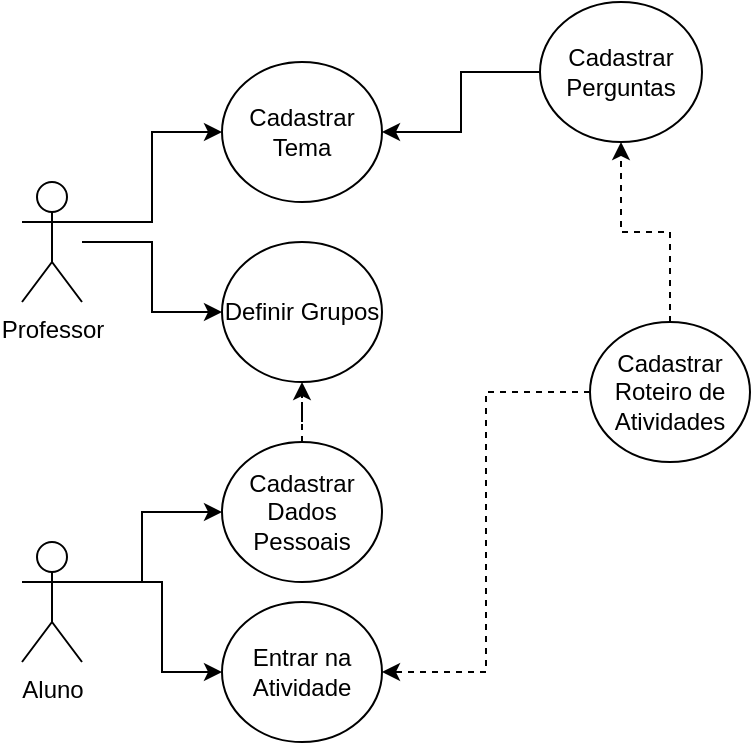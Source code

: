 <mxfile version="13.3.2" type="device" pages="2"><diagram id="03ozXA9dDykyI63uWAv8" name="Page-1"><mxGraphModel dx="946" dy="649" grid="1" gridSize="10" guides="1" tooltips="1" connect="1" arrows="1" fold="1" page="1" pageScale="1" pageWidth="827" pageHeight="1169" math="0" shadow="0"><root><mxCell id="0"/><mxCell id="1" parent="0"/><mxCell id="Y_nYW8GjOcAkPLhQ7aca-4" style="edgeStyle=orthogonalEdgeStyle;rounded=0;orthogonalLoop=1;jettySize=auto;html=1;entryX=0;entryY=0.5;entryDx=0;entryDy=0;" parent="1" source="sarBRVryFSbGuhJHJtAo-1" target="Y_nYW8GjOcAkPLhQ7aca-2" edge="1"><mxGeometry relative="1" as="geometry"/></mxCell><object label="Professor" id="sarBRVryFSbGuhJHJtAo-1"><mxCell style="shape=umlActor;verticalLabelPosition=bottom;labelBackgroundColor=#ffffff;verticalAlign=top;html=1;" parent="1" vertex="1"><mxGeometry x="50" y="100" width="30" height="60" as="geometry"/></mxCell></object><mxCell id="sarBRVryFSbGuhJHJtAo-13" style="edgeStyle=orthogonalEdgeStyle;rounded=0;orthogonalLoop=1;jettySize=auto;html=1;exitX=1;exitY=0.333;exitDx=0;exitDy=0;exitPerimeter=0;" parent="1" source="sarBRVryFSbGuhJHJtAo-1" target="sarBRVryFSbGuhJHJtAo-10" edge="1"><mxGeometry relative="1" as="geometry"/></mxCell><mxCell id="sarBRVryFSbGuhJHJtAo-10" value="Cadastrar Tema" style="ellipse;whiteSpace=wrap;html=1;" parent="1" vertex="1"><mxGeometry x="150" y="40" width="80" height="70" as="geometry"/></mxCell><mxCell id="sarBRVryFSbGuhJHJtAo-24" style="edgeStyle=orthogonalEdgeStyle;rounded=0;orthogonalLoop=1;jettySize=auto;html=1;" parent="1" source="sarBRVryFSbGuhJHJtAo-11" target="sarBRVryFSbGuhJHJtAo-10" edge="1"><mxGeometry relative="1" as="geometry"/></mxCell><mxCell id="sarBRVryFSbGuhJHJtAo-11" value="Cadastrar Perguntas" style="ellipse;whiteSpace=wrap;html=1;" parent="1" vertex="1"><mxGeometry x="309" y="10" width="81" height="70" as="geometry"/></mxCell><mxCell id="sarBRVryFSbGuhJHJtAo-17" style="edgeStyle=orthogonalEdgeStyle;rounded=0;orthogonalLoop=1;jettySize=auto;html=1;exitX=1;exitY=0.333;exitDx=0;exitDy=0;exitPerimeter=0;" parent="1" source="sarBRVryFSbGuhJHJtAo-14" target="sarBRVryFSbGuhJHJtAo-15" edge="1"><mxGeometry relative="1" as="geometry"><Array as="points"><mxPoint x="110" y="300"/><mxPoint x="110" y="265"/></Array></mxGeometry></mxCell><mxCell id="sarBRVryFSbGuhJHJtAo-18" style="edgeStyle=orthogonalEdgeStyle;rounded=0;orthogonalLoop=1;jettySize=auto;html=1;exitX=1;exitY=0.333;exitDx=0;exitDy=0;exitPerimeter=0;entryX=0;entryY=0.5;entryDx=0;entryDy=0;" parent="1" source="sarBRVryFSbGuhJHJtAo-14" target="sarBRVryFSbGuhJHJtAo-16" edge="1"><mxGeometry relative="1" as="geometry"><Array as="points"><mxPoint x="120" y="300"/><mxPoint x="120" y="345"/></Array></mxGeometry></mxCell><mxCell id="sarBRVryFSbGuhJHJtAo-14" value="Aluno" style="shape=umlActor;verticalLabelPosition=bottom;labelBackgroundColor=#ffffff;verticalAlign=top;html=1;" parent="1" vertex="1"><mxGeometry x="50" y="280" width="30" height="60" as="geometry"/></mxCell><mxCell id="Y_nYW8GjOcAkPLhQ7aca-5" style="edgeStyle=orthogonalEdgeStyle;rounded=0;orthogonalLoop=1;jettySize=auto;html=1;entryX=0.5;entryY=1;entryDx=0;entryDy=0;dashed=1;" parent="1" source="sarBRVryFSbGuhJHJtAo-15" target="Y_nYW8GjOcAkPLhQ7aca-2" edge="1"><mxGeometry relative="1" as="geometry"/></mxCell><mxCell id="sarBRVryFSbGuhJHJtAo-15" value="Cadastrar Dados Pessoais" style="ellipse;whiteSpace=wrap;html=1;" parent="1" vertex="1"><mxGeometry x="150" y="230" width="80" height="70" as="geometry"/></mxCell><mxCell id="sarBRVryFSbGuhJHJtAo-16" value="Entrar na Atividade" style="ellipse;whiteSpace=wrap;html=1;" parent="1" vertex="1"><mxGeometry x="150" y="310" width="80" height="70" as="geometry"/></mxCell><mxCell id="sarBRVryFSbGuhJHJtAo-21" style="edgeStyle=orthogonalEdgeStyle;rounded=0;orthogonalLoop=1;jettySize=auto;html=1;entryX=1;entryY=0.5;entryDx=0;entryDy=0;dashed=1;" parent="1" source="sarBRVryFSbGuhJHJtAo-20" target="sarBRVryFSbGuhJHJtAo-16" edge="1"><mxGeometry relative="1" as="geometry"/></mxCell><mxCell id="sarBRVryFSbGuhJHJtAo-23" style="edgeStyle=orthogonalEdgeStyle;rounded=0;orthogonalLoop=1;jettySize=auto;html=1;entryX=0.5;entryY=1;entryDx=0;entryDy=0;dashed=1;" parent="1" source="sarBRVryFSbGuhJHJtAo-20" target="sarBRVryFSbGuhJHJtAo-11" edge="1"><mxGeometry relative="1" as="geometry"/></mxCell><mxCell id="sarBRVryFSbGuhJHJtAo-20" value="Cadastrar Roteiro de Atividades" style="ellipse;whiteSpace=wrap;html=1;" parent="1" vertex="1"><mxGeometry x="334" y="170" width="80" height="70" as="geometry"/></mxCell><mxCell id="Y_nYW8GjOcAkPLhQ7aca-2" value="Definir Grupos" style="ellipse;whiteSpace=wrap;html=1;" parent="1" vertex="1"><mxGeometry x="150" y="130" width="80" height="70" as="geometry"/></mxCell></root></mxGraphModel></diagram><diagram id="sHxUIw26U9yW0mDGds5E" name="Page-2"><mxGraphModel dx="731" dy="364" grid="1" gridSize="10" guides="1" tooltips="1" connect="1" arrows="1" fold="1" page="1" pageScale="1" pageWidth="827" pageHeight="1169" math="0" shadow="0">&#xa;      <root>&#xa;        <mxCell id="1XGMYvawN-DYAWW2JMXb-0"/>&#xa;        <mxCell id="1XGMYvawN-DYAWW2JMXb-1" parent="1XGMYvawN-DYAWW2JMXb-0"/>&#xa;      </root>&#xa;    </mxGraphModel></diagram></mxfile>